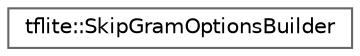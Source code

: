 digraph "Graphical Class Hierarchy"
{
 // LATEX_PDF_SIZE
  bgcolor="transparent";
  edge [fontname=Helvetica,fontsize=10,labelfontname=Helvetica,labelfontsize=10];
  node [fontname=Helvetica,fontsize=10,shape=box,height=0.2,width=0.4];
  rankdir="LR";
  Node0 [id="Node000000",label="tflite::SkipGramOptionsBuilder",height=0.2,width=0.4,color="grey40", fillcolor="white", style="filled",URL="$structtflite_1_1_skip_gram_options_builder.html",tooltip=" "];
}
